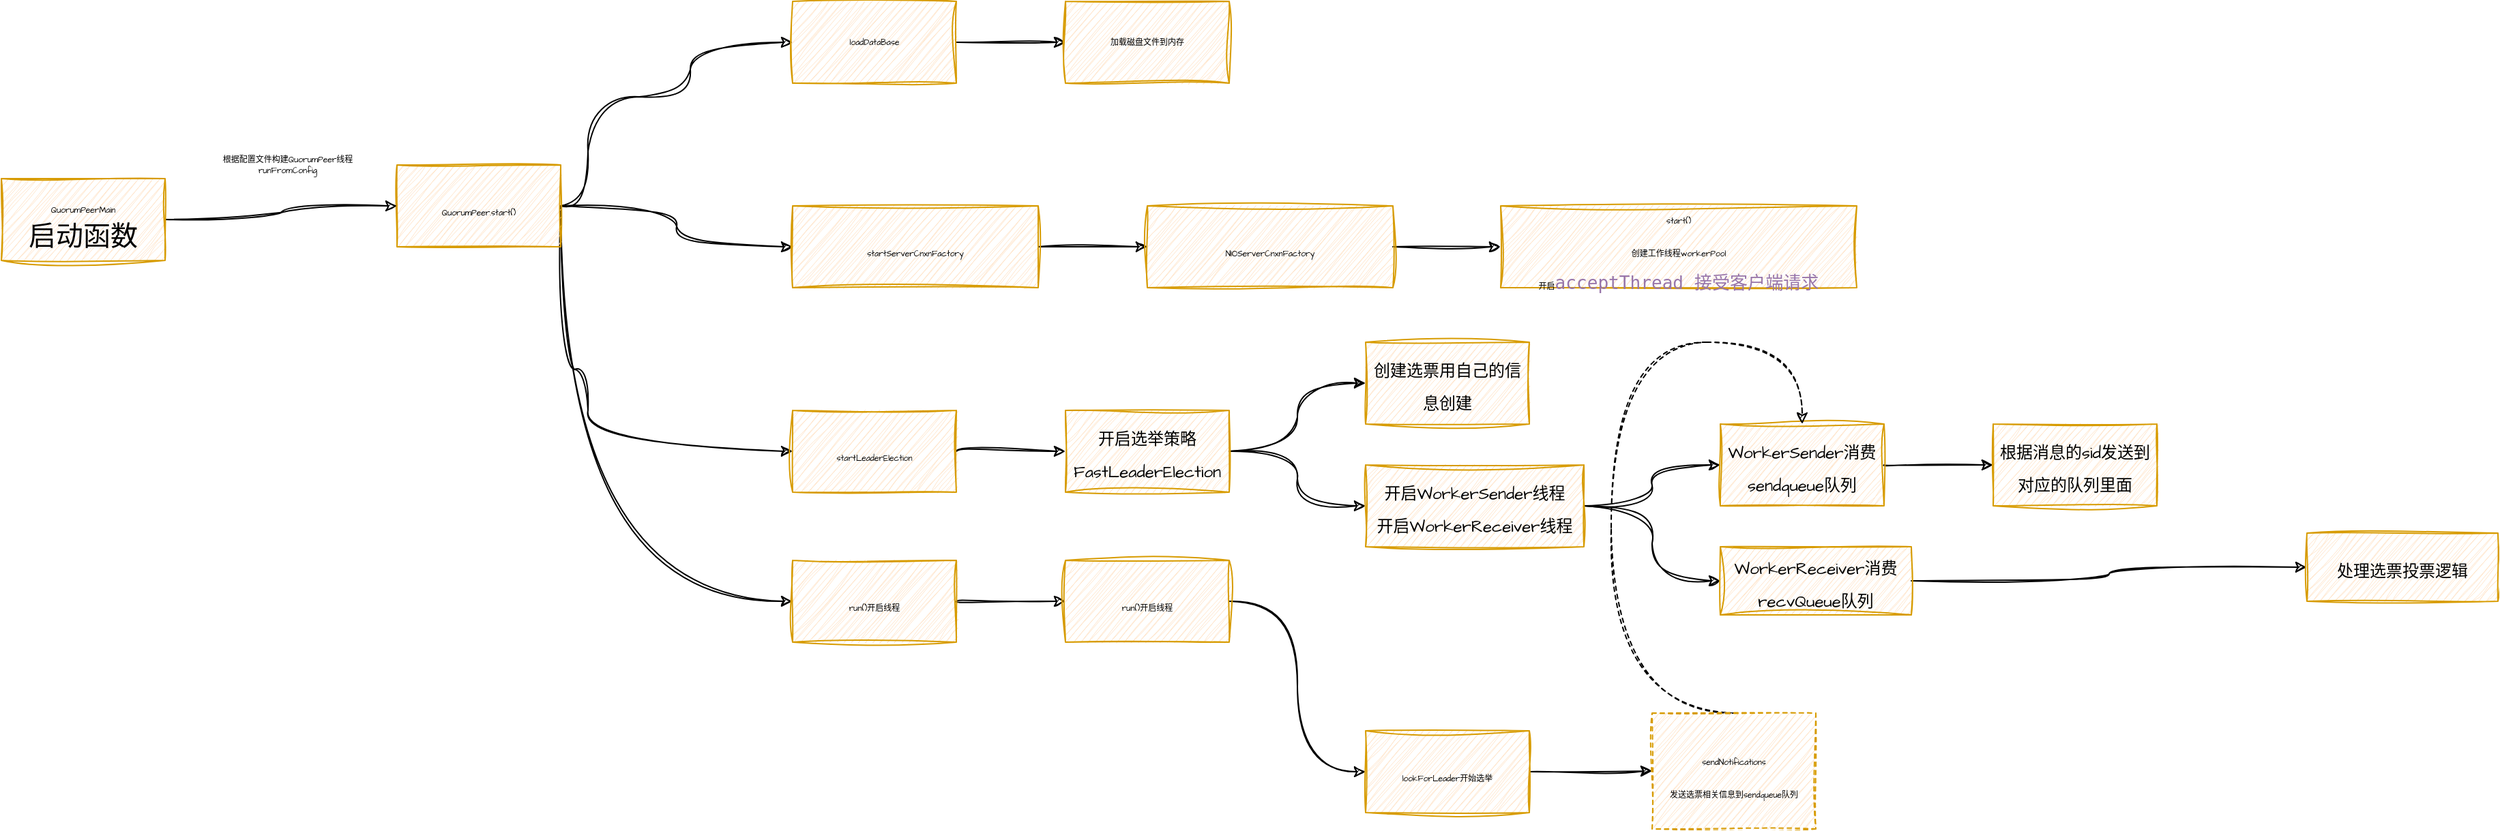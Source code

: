 <mxfile version="20.5.1" type="github"><diagram id="4QdjrTniJYbwN_iSQlsD" name="第 1 页"><mxGraphModel dx="3076" dy="794" grid="1" gridSize="10" guides="1" tooltips="1" connect="1" arrows="1" fold="1" page="1" pageScale="1" pageWidth="827" pageHeight="1169" math="0" shadow="0"><root><mxCell id="0"/><mxCell id="1" parent="0"/><mxCell id="eXN-wqGETpJcmfL0_PJ0-4" style="edgeStyle=orthogonalEdgeStyle;sketch=1;hachureGap=4;jiggle=2;orthogonalLoop=1;jettySize=auto;html=1;exitX=1;exitY=0.5;exitDx=0;exitDy=0;fontFamily=Architects Daughter;fontSource=https%3A%2F%2Ffonts.googleapis.com%2Fcss%3Ffamily%3DArchitects%2BDaughter;fontSize=6;entryX=0;entryY=0.5;entryDx=0;entryDy=0;curved=1;shadow=0;" parent="1" source="eXN-wqGETpJcmfL0_PJ0-1" target="eXN-wqGETpJcmfL0_PJ0-5" edge="1"><mxGeometry relative="1" as="geometry"><mxPoint x="-570" y="40" as="targetPoint"/><Array as="points"><mxPoint x="-670" y="90"/><mxPoint x="-595" y="90"/><mxPoint x="-595" y="50"/></Array></mxGeometry></mxCell><mxCell id="eXN-wqGETpJcmfL0_PJ0-11" value="" style="edgeStyle=orthogonalEdgeStyle;sketch=1;hachureGap=4;jiggle=2;orthogonalLoop=1;jettySize=auto;html=1;fontFamily=Architects Daughter;fontSource=https%3A%2F%2Ffonts.googleapis.com%2Fcss%3Ffamily%3DArchitects%2BDaughter;fontSize=6;curved=1;" parent="1" source="eXN-wqGETpJcmfL0_PJ0-1" target="eXN-wqGETpJcmfL0_PJ0-10" edge="1"><mxGeometry relative="1" as="geometry"><Array as="points"><mxPoint x="-605" y="170"/><mxPoint x="-605" y="200"/></Array></mxGeometry></mxCell><mxCell id="eXN-wqGETpJcmfL0_PJ0-17" style="edgeStyle=orthogonalEdgeStyle;sketch=1;hachureGap=4;jiggle=2;orthogonalLoop=1;jettySize=auto;html=1;exitX=1;exitY=0.5;exitDx=0;exitDy=0;fontFamily=Architects Daughter;fontSource=https%3A%2F%2Ffonts.googleapis.com%2Fcss%3Ffamily%3DArchitects%2BDaughter;fontSize=6;curved=1;" parent="1" source="eXN-wqGETpJcmfL0_PJ0-1" target="eXN-wqGETpJcmfL0_PJ0-16" edge="1"><mxGeometry relative="1" as="geometry"><Array as="points"><mxPoint x="-670" y="290"/></Array></mxGeometry></mxCell><mxCell id="eXN-wqGETpJcmfL0_PJ0-41" style="edgeStyle=orthogonalEdgeStyle;curved=1;sketch=1;hachureGap=4;jiggle=2;orthogonalLoop=1;jettySize=auto;html=1;exitX=1;exitY=0.5;exitDx=0;exitDy=0;shadow=0;fontFamily=Architects Daughter;fontSource=https%3A%2F%2Ffonts.googleapis.com%2Fcss%3Ffamily%3DArchitects%2BDaughter;fontSize=12;" parent="1" source="eXN-wqGETpJcmfL0_PJ0-1" target="eXN-wqGETpJcmfL0_PJ0-40" edge="1"><mxGeometry relative="1" as="geometry"><Array as="points"><mxPoint x="-690" y="460"/></Array></mxGeometry></mxCell><mxCell id="eXN-wqGETpJcmfL0_PJ0-1" value="&lt;span style=&quot;font-size: 6px;&quot;&gt;QuorumPeer.start()&lt;/span&gt;" style="rounded=0;whiteSpace=wrap;html=1;sketch=1;hachureGap=4;jiggle=2;fontFamily=Architects Daughter;fontSource=https%3A%2F%2Ffonts.googleapis.com%2Fcss%3Ffamily%3DArchitects%2BDaughter;fontSize=20;fillColor=#ffe6cc;strokeColor=#d79b00;" parent="1" vertex="1"><mxGeometry x="-810" y="140" width="120" height="60" as="geometry"/></mxCell><mxCell id="eXN-wqGETpJcmfL0_PJ0-9" value="" style="edgeStyle=orthogonalEdgeStyle;rounded=0;sketch=1;hachureGap=4;jiggle=2;orthogonalLoop=1;jettySize=auto;html=1;fontFamily=Architects Daughter;fontSource=https%3A%2F%2Ffonts.googleapis.com%2Fcss%3Ffamily%3DArchitects%2BDaughter;fontSize=6;" parent="1" source="eXN-wqGETpJcmfL0_PJ0-5" target="eXN-wqGETpJcmfL0_PJ0-8" edge="1"><mxGeometry relative="1" as="geometry"/></mxCell><mxCell id="eXN-wqGETpJcmfL0_PJ0-5" value="&lt;span style=&quot;font-size: 6px;&quot;&gt;loadDataBase&lt;/span&gt;" style="rounded=0;whiteSpace=wrap;html=1;sketch=1;hachureGap=4;jiggle=2;fontFamily=Architects Daughter;fontSource=https%3A%2F%2Ffonts.googleapis.com%2Fcss%3Ffamily%3DArchitects%2BDaughter;fontSize=6;fillColor=#ffe6cc;strokeColor=#d79b00;" parent="1" vertex="1"><mxGeometry x="-520" y="20" width="120" height="60" as="geometry"/></mxCell><mxCell id="eXN-wqGETpJcmfL0_PJ0-8" value="加载磁盘文件到内存" style="rounded=0;whiteSpace=wrap;html=1;sketch=1;hachureGap=4;jiggle=2;fontFamily=Architects Daughter;fontSource=https%3A%2F%2Ffonts.googleapis.com%2Fcss%3Ffamily%3DArchitects%2BDaughter;fontSize=6;fillColor=#ffe6cc;strokeColor=#d79b00;" parent="1" vertex="1"><mxGeometry x="-320" y="20" width="120" height="60" as="geometry"/></mxCell><mxCell id="eXN-wqGETpJcmfL0_PJ0-13" value="" style="edgeStyle=orthogonalEdgeStyle;rounded=0;sketch=1;hachureGap=4;jiggle=2;orthogonalLoop=1;jettySize=auto;html=1;fontFamily=Architects Daughter;fontSource=https%3A%2F%2Ffonts.googleapis.com%2Fcss%3Ffamily%3DArchitects%2BDaughter;fontSize=6;" parent="1" source="eXN-wqGETpJcmfL0_PJ0-10" target="eXN-wqGETpJcmfL0_PJ0-12" edge="1"><mxGeometry relative="1" as="geometry"/></mxCell><mxCell id="eXN-wqGETpJcmfL0_PJ0-10" value="&lt;font style=&quot;font-size: 6px;&quot;&gt;startServerCnxnFactory&lt;/font&gt;" style="rounded=0;whiteSpace=wrap;html=1;sketch=1;hachureGap=4;jiggle=2;fontFamily=Architects Daughter;fontSource=https%3A%2F%2Ffonts.googleapis.com%2Fcss%3Ffamily%3DArchitects%2BDaughter;fontSize=20;fillColor=#ffe6cc;strokeColor=#d79b00;" parent="1" vertex="1"><mxGeometry x="-520" y="170" width="180" height="60" as="geometry"/></mxCell><mxCell id="eXN-wqGETpJcmfL0_PJ0-15" value="" style="edgeStyle=orthogonalEdgeStyle;rounded=0;sketch=1;hachureGap=4;jiggle=2;orthogonalLoop=1;jettySize=auto;html=1;fontFamily=Architects Daughter;fontSource=https%3A%2F%2Ffonts.googleapis.com%2Fcss%3Ffamily%3DArchitects%2BDaughter;fontSize=6;" parent="1" source="eXN-wqGETpJcmfL0_PJ0-12" target="eXN-wqGETpJcmfL0_PJ0-14" edge="1"><mxGeometry relative="1" as="geometry"/></mxCell><mxCell id="eXN-wqGETpJcmfL0_PJ0-12" value="&lt;font style=&quot;font-size: 6px;&quot;&gt;NIOServerCnxnFactory&lt;/font&gt;" style="rounded=0;whiteSpace=wrap;html=1;sketch=1;hachureGap=4;jiggle=2;fontFamily=Architects Daughter;fontSource=https%3A%2F%2Ffonts.googleapis.com%2Fcss%3Ffamily%3DArchitects%2BDaughter;fontSize=20;fillColor=#ffe6cc;strokeColor=#d79b00;" parent="1" vertex="1"><mxGeometry x="-260" y="170" width="180" height="60" as="geometry"/></mxCell><mxCell id="eXN-wqGETpJcmfL0_PJ0-14" value="&lt;font style=&quot;font-size: 6px;&quot;&gt;start()&lt;br&gt;创建工作线程workerPool&lt;br&gt;开启&lt;/font&gt;&lt;span style=&quot;font-family: &amp;quot;JetBrains Mono&amp;quot;, monospace; font-size: 9.8pt; color: rgb(152, 118, 170);&quot;&gt;acceptThread 接受客户端请求&lt;/span&gt;" style="rounded=0;whiteSpace=wrap;html=1;sketch=1;hachureGap=4;jiggle=2;fontFamily=Architects Daughter;fontSource=https%3A%2F%2Ffonts.googleapis.com%2Fcss%3Ffamily%3DArchitects%2BDaughter;fontSize=20;fillColor=#ffe6cc;strokeColor=#d79b00;" parent="1" vertex="1"><mxGeometry x="-1" y="170" width="261" height="60" as="geometry"/></mxCell><mxCell id="eXN-wqGETpJcmfL0_PJ0-24" value="" style="edgeStyle=orthogonalEdgeStyle;curved=1;sketch=1;hachureGap=4;jiggle=2;orthogonalLoop=1;jettySize=auto;html=1;shadow=0;fontFamily=Architects Daughter;fontSource=https%3A%2F%2Ffonts.googleapis.com%2Fcss%3Ffamily%3DArchitects%2BDaughter;fontSize=6;" parent="1" source="eXN-wqGETpJcmfL0_PJ0-16" target="eXN-wqGETpJcmfL0_PJ0-23" edge="1"><mxGeometry relative="1" as="geometry"/></mxCell><mxCell id="eXN-wqGETpJcmfL0_PJ0-16" value="&lt;span style=&quot;font-size: 6px;&quot;&gt;startLeaderElection&lt;/span&gt;" style="rounded=0;whiteSpace=wrap;html=1;sketch=1;hachureGap=4;jiggle=2;fontFamily=Architects Daughter;fontSource=https%3A%2F%2Ffonts.googleapis.com%2Fcss%3Ffamily%3DArchitects%2BDaughter;fontSize=20;fillColor=#ffe6cc;strokeColor=#d79b00;" parent="1" vertex="1"><mxGeometry x="-520" y="320" width="120" height="60" as="geometry"/></mxCell><mxCell id="eXN-wqGETpJcmfL0_PJ0-20" style="edgeStyle=orthogonalEdgeStyle;curved=1;sketch=1;hachureGap=4;jiggle=2;orthogonalLoop=1;jettySize=auto;html=1;exitX=1;exitY=0.5;exitDx=0;exitDy=0;entryX=0;entryY=0.5;entryDx=0;entryDy=0;shadow=0;fontFamily=Architects Daughter;fontSource=https%3A%2F%2Ffonts.googleapis.com%2Fcss%3Ffamily%3DArchitects%2BDaughter;fontSize=6;" parent="1" source="eXN-wqGETpJcmfL0_PJ0-18" target="eXN-wqGETpJcmfL0_PJ0-1" edge="1"><mxGeometry relative="1" as="geometry"/></mxCell><mxCell id="eXN-wqGETpJcmfL0_PJ0-18" value="&lt;span style=&quot;font-size: 6px;&quot;&gt;QuorumPeerMain&lt;br&gt;&lt;/span&gt;启动函数" style="rounded=0;whiteSpace=wrap;html=1;sketch=1;hachureGap=4;jiggle=2;fontFamily=Architects Daughter;fontSource=https%3A%2F%2Ffonts.googleapis.com%2Fcss%3Ffamily%3DArchitects%2BDaughter;fontSize=20;fillColor=#ffe6cc;strokeColor=#d79b00;" parent="1" vertex="1"><mxGeometry x="-1100" y="150" width="120" height="60" as="geometry"/></mxCell><mxCell id="eXN-wqGETpJcmfL0_PJ0-22" value="根据配置文件构建QuorumPeer线程&lt;br&gt;&lt;span style=&quot;font-size: 6px;&quot;&gt;runFromConfig&lt;/span&gt;" style="text;html=1;strokeColor=none;fillColor=none;align=center;verticalAlign=middle;whiteSpace=wrap;rounded=0;sketch=1;hachureGap=4;jiggle=2;fontFamily=Architects Daughter;fontSource=https%3A%2F%2Ffonts.googleapis.com%2Fcss%3Ffamily%3DArchitects%2BDaughter;fontSize=6;" parent="1" vertex="1"><mxGeometry x="-940" y="110" width="100" height="60" as="geometry"/></mxCell><mxCell id="eXN-wqGETpJcmfL0_PJ0-27" value="" style="edgeStyle=orthogonalEdgeStyle;curved=1;sketch=1;hachureGap=4;jiggle=2;orthogonalLoop=1;jettySize=auto;html=1;shadow=0;fontFamily=Architects Daughter;fontSource=https%3A%2F%2Ffonts.googleapis.com%2Fcss%3Ffamily%3DArchitects%2BDaughter;fontSize=12;" parent="1" source="eXN-wqGETpJcmfL0_PJ0-23" target="eXN-wqGETpJcmfL0_PJ0-26" edge="1"><mxGeometry relative="1" as="geometry"/></mxCell><mxCell id="eXN-wqGETpJcmfL0_PJ0-29" style="edgeStyle=orthogonalEdgeStyle;curved=1;sketch=1;hachureGap=4;jiggle=2;orthogonalLoop=1;jettySize=auto;html=1;exitX=1;exitY=0.5;exitDx=0;exitDy=0;shadow=0;fontFamily=Architects Daughter;fontSource=https%3A%2F%2Ffonts.googleapis.com%2Fcss%3Ffamily%3DArchitects%2BDaughter;fontSize=12;" parent="1" source="eXN-wqGETpJcmfL0_PJ0-23" target="eXN-wqGETpJcmfL0_PJ0-28" edge="1"><mxGeometry relative="1" as="geometry"/></mxCell><mxCell id="eXN-wqGETpJcmfL0_PJ0-23" value="&lt;font style=&quot;font-size: 12px;&quot;&gt;开启选举策略FastLeaderElection&lt;/font&gt;" style="whiteSpace=wrap;html=1;fontSize=20;fontFamily=Architects Daughter;fillColor=#ffe6cc;strokeColor=#d79b00;rounded=0;sketch=1;hachureGap=4;jiggle=2;fontSource=https%3A%2F%2Ffonts.googleapis.com%2Fcss%3Ffamily%3DArchitects%2BDaughter;" parent="1" vertex="1"><mxGeometry x="-320" y="320" width="120" height="60" as="geometry"/></mxCell><mxCell id="eXN-wqGETpJcmfL0_PJ0-26" value="&lt;font style=&quot;font-size: 12px;&quot;&gt;创建选票用自己的信息创建&lt;/font&gt;" style="whiteSpace=wrap;html=1;fontSize=20;fontFamily=Architects Daughter;fillColor=#ffe6cc;strokeColor=#d79b00;rounded=0;sketch=1;hachureGap=4;jiggle=2;fontSource=https%3A%2F%2Ffonts.googleapis.com%2Fcss%3Ffamily%3DArchitects%2BDaughter;" parent="1" vertex="1"><mxGeometry x="-100" y="270" width="120" height="60" as="geometry"/></mxCell><mxCell id="eXN-wqGETpJcmfL0_PJ0-31" value="" style="edgeStyle=orthogonalEdgeStyle;curved=1;sketch=1;hachureGap=4;jiggle=2;orthogonalLoop=1;jettySize=auto;html=1;shadow=0;fontFamily=Architects Daughter;fontSource=https%3A%2F%2Ffonts.googleapis.com%2Fcss%3Ffamily%3DArchitects%2BDaughter;fontSize=12;" parent="1" source="eXN-wqGETpJcmfL0_PJ0-28" target="eXN-wqGETpJcmfL0_PJ0-30" edge="1"><mxGeometry relative="1" as="geometry"/></mxCell><mxCell id="eXN-wqGETpJcmfL0_PJ0-35" style="edgeStyle=orthogonalEdgeStyle;curved=1;sketch=1;hachureGap=4;jiggle=2;orthogonalLoop=1;jettySize=auto;html=1;exitX=1;exitY=0.5;exitDx=0;exitDy=0;shadow=0;fontFamily=Architects Daughter;fontSource=https%3A%2F%2Ffonts.googleapis.com%2Fcss%3Ffamily%3DArchitects%2BDaughter;fontSize=12;" parent="1" source="eXN-wqGETpJcmfL0_PJ0-28" target="eXN-wqGETpJcmfL0_PJ0-34" edge="1"><mxGeometry relative="1" as="geometry"/></mxCell><mxCell id="eXN-wqGETpJcmfL0_PJ0-28" value="&lt;font style=&quot;font-size: 12px;&quot;&gt;开启WorkerSender线程&lt;br&gt;开启WorkerReceiver线程&lt;br&gt;&lt;/font&gt;" style="whiteSpace=wrap;html=1;fontSize=20;fontFamily=Architects Daughter;fillColor=#ffe6cc;strokeColor=#d79b00;rounded=0;sketch=1;hachureGap=4;jiggle=2;fontSource=https%3A%2F%2Ffonts.googleapis.com%2Fcss%3Ffamily%3DArchitects%2BDaughter;" parent="1" vertex="1"><mxGeometry x="-100" y="360" width="160" height="60" as="geometry"/></mxCell><mxCell id="eXN-wqGETpJcmfL0_PJ0-33" value="" style="edgeStyle=orthogonalEdgeStyle;curved=1;sketch=1;hachureGap=4;jiggle=2;orthogonalLoop=1;jettySize=auto;html=1;shadow=0;fontFamily=Architects Daughter;fontSource=https%3A%2F%2Ffonts.googleapis.com%2Fcss%3Ffamily%3DArchitects%2BDaughter;fontSize=12;" parent="1" source="eXN-wqGETpJcmfL0_PJ0-30" target="eXN-wqGETpJcmfL0_PJ0-32" edge="1"><mxGeometry relative="1" as="geometry"/></mxCell><mxCell id="eXN-wqGETpJcmfL0_PJ0-30" value="&lt;font style=&quot;font-size: 12px;&quot;&gt;WorkerSender消费sendqueue队列&lt;/font&gt;" style="whiteSpace=wrap;html=1;fontSize=20;fontFamily=Architects Daughter;fillColor=#ffe6cc;strokeColor=#d79b00;rounded=0;sketch=1;hachureGap=4;jiggle=2;fontSource=https%3A%2F%2Ffonts.googleapis.com%2Fcss%3Ffamily%3DArchitects%2BDaughter;" parent="1" vertex="1"><mxGeometry x="160" y="330" width="120" height="60" as="geometry"/></mxCell><mxCell id="eXN-wqGETpJcmfL0_PJ0-32" value="&lt;font style=&quot;font-size: 12px;&quot;&gt;根据消息的sid发送到对应的队列里面&lt;/font&gt;" style="whiteSpace=wrap;html=1;fontSize=20;fontFamily=Architects Daughter;fillColor=#ffe6cc;strokeColor=#d79b00;rounded=0;sketch=1;hachureGap=4;jiggle=2;fontSource=https%3A%2F%2Ffonts.googleapis.com%2Fcss%3Ffamily%3DArchitects%2BDaughter;" parent="1" vertex="1"><mxGeometry x="360" y="330" width="120" height="60" as="geometry"/></mxCell><mxCell id="eXN-wqGETpJcmfL0_PJ0-37" style="edgeStyle=orthogonalEdgeStyle;curved=1;sketch=1;hachureGap=4;jiggle=2;orthogonalLoop=1;jettySize=auto;html=1;exitX=1;exitY=0.5;exitDx=0;exitDy=0;shadow=0;fontFamily=Architects Daughter;fontSource=https%3A%2F%2Ffonts.googleapis.com%2Fcss%3Ffamily%3DArchitects%2BDaughter;fontSize=12;" parent="1" source="eXN-wqGETpJcmfL0_PJ0-34" target="eXN-wqGETpJcmfL0_PJ0-36" edge="1"><mxGeometry relative="1" as="geometry"/></mxCell><mxCell id="eXN-wqGETpJcmfL0_PJ0-34" value="&lt;font style=&quot;&quot;&gt;&lt;font style=&quot;font-size: 12px;&quot;&gt;WorkerReceiver消费&lt;br&gt;recvQueue队列&lt;/font&gt;&lt;br&gt;&lt;/font&gt;" style="whiteSpace=wrap;html=1;fontSize=20;fontFamily=Architects Daughter;fillColor=#ffe6cc;strokeColor=#d79b00;rounded=0;sketch=1;hachureGap=4;jiggle=2;fontSource=https%3A%2F%2Ffonts.googleapis.com%2Fcss%3Ffamily%3DArchitects%2BDaughter;" parent="1" vertex="1"><mxGeometry x="160" y="420" width="140" height="50" as="geometry"/></mxCell><mxCell id="eXN-wqGETpJcmfL0_PJ0-36" value="&lt;font style=&quot;&quot;&gt;&lt;span style=&quot;font-size: 12px;&quot;&gt;处理选票投票逻辑&lt;/span&gt;&lt;br&gt;&lt;/font&gt;" style="whiteSpace=wrap;html=1;fontSize=20;fontFamily=Architects Daughter;fillColor=#ffe6cc;strokeColor=#d79b00;rounded=0;sketch=1;hachureGap=4;jiggle=2;fontSource=https%3A%2F%2Ffonts.googleapis.com%2Fcss%3Ffamily%3DArchitects%2BDaughter;" parent="1" vertex="1"><mxGeometry x="590" y="410" width="140" height="50" as="geometry"/></mxCell><mxCell id="eXN-wqGETpJcmfL0_PJ0-43" value="" style="edgeStyle=orthogonalEdgeStyle;curved=1;sketch=1;hachureGap=4;jiggle=2;orthogonalLoop=1;jettySize=auto;html=1;shadow=0;fontFamily=Architects Daughter;fontSource=https%3A%2F%2Ffonts.googleapis.com%2Fcss%3Ffamily%3DArchitects%2BDaughter;fontSize=12;" parent="1" source="eXN-wqGETpJcmfL0_PJ0-40" target="eXN-wqGETpJcmfL0_PJ0-42" edge="1"><mxGeometry relative="1" as="geometry"/></mxCell><mxCell id="eXN-wqGETpJcmfL0_PJ0-40" value="&lt;span style=&quot;font-size: 6px;&quot;&gt;run()开启线程&lt;/span&gt;" style="rounded=0;whiteSpace=wrap;html=1;sketch=1;hachureGap=4;jiggle=2;fontFamily=Architects Daughter;fontSource=https%3A%2F%2Ffonts.googleapis.com%2Fcss%3Ffamily%3DArchitects%2BDaughter;fontSize=20;fillColor=#ffe6cc;strokeColor=#d79b00;" parent="1" vertex="1"><mxGeometry x="-520" y="430" width="120" height="60" as="geometry"/></mxCell><mxCell id="eXN-wqGETpJcmfL0_PJ0-45" value="" style="edgeStyle=orthogonalEdgeStyle;curved=1;sketch=1;hachureGap=4;jiggle=2;orthogonalLoop=1;jettySize=auto;html=1;shadow=0;fontFamily=Architects Daughter;fontSource=https%3A%2F%2Ffonts.googleapis.com%2Fcss%3Ffamily%3DArchitects%2BDaughter;fontSize=12;entryX=0;entryY=0.5;entryDx=0;entryDy=0;" parent="1" source="eXN-wqGETpJcmfL0_PJ0-42" target="eXN-wqGETpJcmfL0_PJ0-44" edge="1"><mxGeometry relative="1" as="geometry"/></mxCell><mxCell id="eXN-wqGETpJcmfL0_PJ0-42" value="&lt;span style=&quot;font-size: 6px;&quot;&gt;run()开启线程&lt;/span&gt;" style="rounded=0;whiteSpace=wrap;html=1;sketch=1;hachureGap=4;jiggle=2;fontFamily=Architects Daughter;fontSource=https%3A%2F%2Ffonts.googleapis.com%2Fcss%3Ffamily%3DArchitects%2BDaughter;fontSize=20;fillColor=#ffe6cc;strokeColor=#d79b00;" parent="1" vertex="1"><mxGeometry x="-320" y="430" width="120" height="60" as="geometry"/></mxCell><mxCell id="eXN-wqGETpJcmfL0_PJ0-47" value="" style="edgeStyle=orthogonalEdgeStyle;curved=1;sketch=1;hachureGap=4;jiggle=2;orthogonalLoop=1;jettySize=auto;html=1;shadow=0;fontFamily=Architects Daughter;fontSource=https%3A%2F%2Ffonts.googleapis.com%2Fcss%3Ffamily%3DArchitects%2BDaughter;fontSize=12;" parent="1" source="eXN-wqGETpJcmfL0_PJ0-44" target="eXN-wqGETpJcmfL0_PJ0-46" edge="1"><mxGeometry relative="1" as="geometry"/></mxCell><mxCell id="eXN-wqGETpJcmfL0_PJ0-44" value="&lt;span style=&quot;font-size: 6px;&quot;&gt;lookForLeader开始选举&lt;/span&gt;" style="rounded=0;whiteSpace=wrap;html=1;sketch=1;hachureGap=4;jiggle=2;fontFamily=Architects Daughter;fontSource=https%3A%2F%2Ffonts.googleapis.com%2Fcss%3Ffamily%3DArchitects%2BDaughter;fontSize=20;fillColor=#ffe6cc;strokeColor=#d79b00;" parent="1" vertex="1"><mxGeometry x="-100" y="555" width="120" height="60" as="geometry"/></mxCell><mxCell id="AgxKfgJzbOdi9m-goNTT-1" style="edgeStyle=orthogonalEdgeStyle;orthogonalLoop=1;jettySize=auto;html=1;exitX=0.5;exitY=0;exitDx=0;exitDy=0;entryX=0.5;entryY=0;entryDx=0;entryDy=0;curved=1;sketch=1;strokeColor=none;" edge="1" parent="1" source="eXN-wqGETpJcmfL0_PJ0-46" target="eXN-wqGETpJcmfL0_PJ0-32"><mxGeometry relative="1" as="geometry"/></mxCell><mxCell id="AgxKfgJzbOdi9m-goNTT-3" style="edgeStyle=orthogonalEdgeStyle;curved=1;sketch=1;orthogonalLoop=1;jettySize=auto;html=1;exitX=0.5;exitY=0;exitDx=0;exitDy=0;entryX=0.5;entryY=0;entryDx=0;entryDy=0;dashed=1;" edge="1" parent="1" source="eXN-wqGETpJcmfL0_PJ0-46" target="eXN-wqGETpJcmfL0_PJ0-30"><mxGeometry relative="1" as="geometry"><Array as="points"><mxPoint x="80" y="542"/><mxPoint x="80" y="270"/><mxPoint x="220" y="270"/></Array></mxGeometry></mxCell><mxCell id="eXN-wqGETpJcmfL0_PJ0-46" value="&lt;span style=&quot;font-size: 6px;&quot;&gt;sendNotifications&lt;br&gt;发送选票相关信息到sendqueue队列&lt;br&gt;&lt;/span&gt;" style="rounded=0;whiteSpace=wrap;html=1;sketch=1;hachureGap=4;jiggle=2;fontFamily=Architects Daughter;fontSource=https%3A%2F%2Ffonts.googleapis.com%2Fcss%3Ffamily%3DArchitects%2BDaughter;fontSize=20;fillColor=#ffe6cc;strokeColor=#d79b00;dashed=1;" parent="1" vertex="1"><mxGeometry x="110" y="542" width="120" height="85" as="geometry"/></mxCell></root></mxGraphModel></diagram></mxfile>